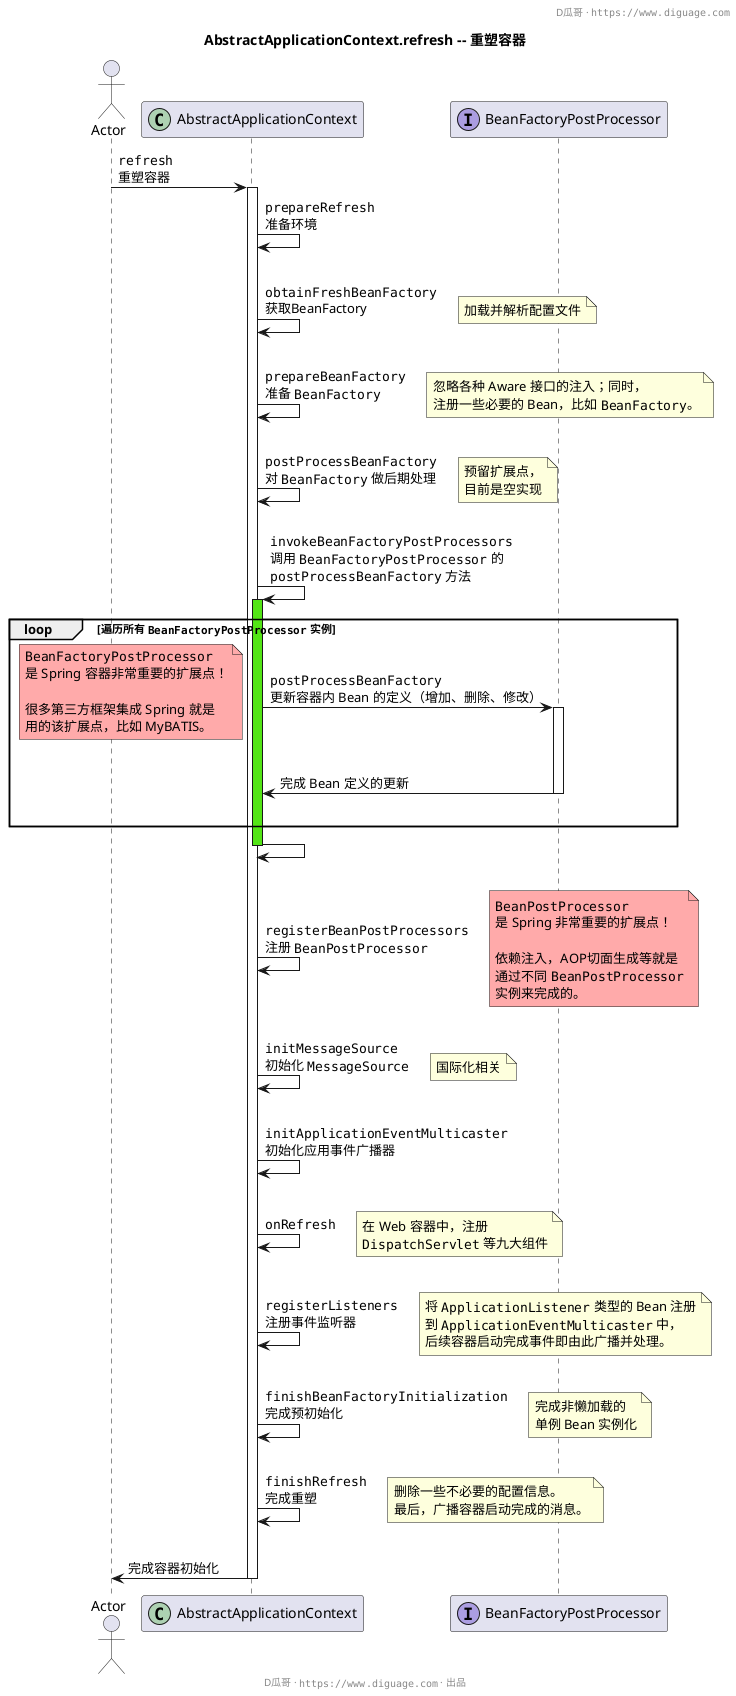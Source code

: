 @startuml

title **AbstractApplicationContext.refresh -- 重塑容器**
header D瓜哥 · ""https://www.diguage.com""


actor Actor
participant AbstractApplicationContext << (C,#ADD1B2) >>
participant BeanFactoryPostProcessor << (I,#AB9DE1) >>

Actor -> AbstractApplicationContext: ""refresh""\n重塑容器
activate AbstractApplicationContext

  AbstractApplicationContext -> AbstractApplicationContext: ""prepareRefresh""\n准备环境

  |||

  AbstractApplicationContext -> AbstractApplicationContext: ""obtainFreshBeanFactory""\n获取BeanFactory
  note right: 加载并解析配置文件

  |||

  AbstractApplicationContext -> AbstractApplicationContext: ""prepareBeanFactory""\n准备 ""BeanFactory""
  note right: 忽略各种 Aware 接口的注入；同时，\n注册一些必要的 Bean，比如 ""BeanFactory""。

  |||

  AbstractApplicationContext -> AbstractApplicationContext: ""postProcessBeanFactory""\n对 ""BeanFactory"" 做后期处理
  note right:  预留扩展点，\n目前是空实现

  |||

  AbstractApplicationContext -> AbstractApplicationContext: ""invokeBeanFactoryPostProcessors""\n调用 ""BeanFactoryPostProcessor"" 的 \n""postProcessBeanFactory"" 方法
  activate AbstractApplicationContext #53E516

    loop **遍历所有 ""BeanFactoryPostProcessor"" 实例**
      AbstractApplicationContext -> BeanFactoryPostProcessor: ""postProcessBeanFactory""\n更新容器内 Bean 的定义（增加、删除、修改）
      activate BeanFactoryPostProcessor
      note left #FFAAAA: ""BeanFactoryPostProcessor""\n是 Spring 容器非常重要的扩展点！\n\n很多第三方框架集成 Spring 就是\n用的该扩展点，比如 MyBATIS。

      |||

      AbstractApplicationContext <- BeanFactoryPostProcessor: 完成 Bean 定义的更新
      deactivate BeanFactoryPostProcessor
      |||
    end

  AbstractApplicationContext -> AbstractApplicationContext
  deactivate AbstractApplicationContext

  |||

  AbstractApplicationContext -> AbstractApplicationContext: ""registerBeanPostProcessors""\n注册 ""BeanPostProcessor""
  note right #FFAAAA: ""BeanPostProcessor"" \n是 Spring 非常重要的扩展点！\n\n依赖注入，AOP切面生成等就是\n通过不同 ""BeanPostProcessor""\n实例来完成的。

  |||

  AbstractApplicationContext -> AbstractApplicationContext: ""initMessageSource""\n初始化 ""MessageSource""
  note right: 国际化相关

  |||

  AbstractApplicationContext -> AbstractApplicationContext: ""initApplicationEventMulticaster""\n初始化应用事件广播器

  |||

  AbstractApplicationContext -> AbstractApplicationContext: ""onRefresh""
  note right: 在 Web 容器中，注册\n""DispatchServlet"" 等九大组件

  |||

  AbstractApplicationContext -> AbstractApplicationContext: ""registerListeners""\n注册事件监听器
  note right: 将 ""ApplicationListener"" 类型的 Bean 注册\n到 ""ApplicationEventMulticaster"" 中，\n后续容器启动完成事件即由此广播并处理。

  |||

  AbstractApplicationContext -> AbstractApplicationContext: ""finishBeanFactoryInitialization""\n完成预初始化
  note right: 完成非懒加载的\n单例 Bean 实例化

  |||

  AbstractApplicationContext -> AbstractApplicationContext: ""finishRefresh""\n完成重塑
  note right: 删除一些不必要的配置信息。\n最后，广播容器启动完成的消息。

  |||

Actor <- AbstractApplicationContext: 完成容器初始化
deactivate AbstractApplicationContext

footer D瓜哥 · ""https://www.diguage.com"" · 出品
@enduml
